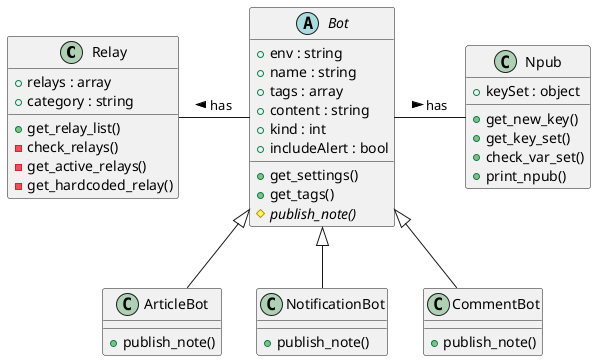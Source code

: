 @startuml Nostrbots Class Diagram

class Relay {

  + relays : array
  + category : string
  
  + get_relay_list()
  - check_relays()  
  - get_active_relays()
  - get_hardcoded_relay()
  
}

abstract Bot {

  + env : string
  + name : string
  + tags : array
  + content : string
  + kind : int
  + includeAlert : bool

  + get_settings()
  + get_tags()
  # {abstract} publish_note()

}

class ArticleBot {

  + publish_note()

}

class NotificationBot {

  + publish_note()
  
}

class CommentBot {

  + publish_note()

}

class Npub {

  + keySet : object
  + get_new_key()
  + get_key_set()
  + check_var_set()
  + print_npub()

}
Bot <|-- ArticleBot
Bot <|-- CommentBot
Bot <|-- NotificationBot

Relay - Bot : has <
Bot - Npub : has >

@enduml